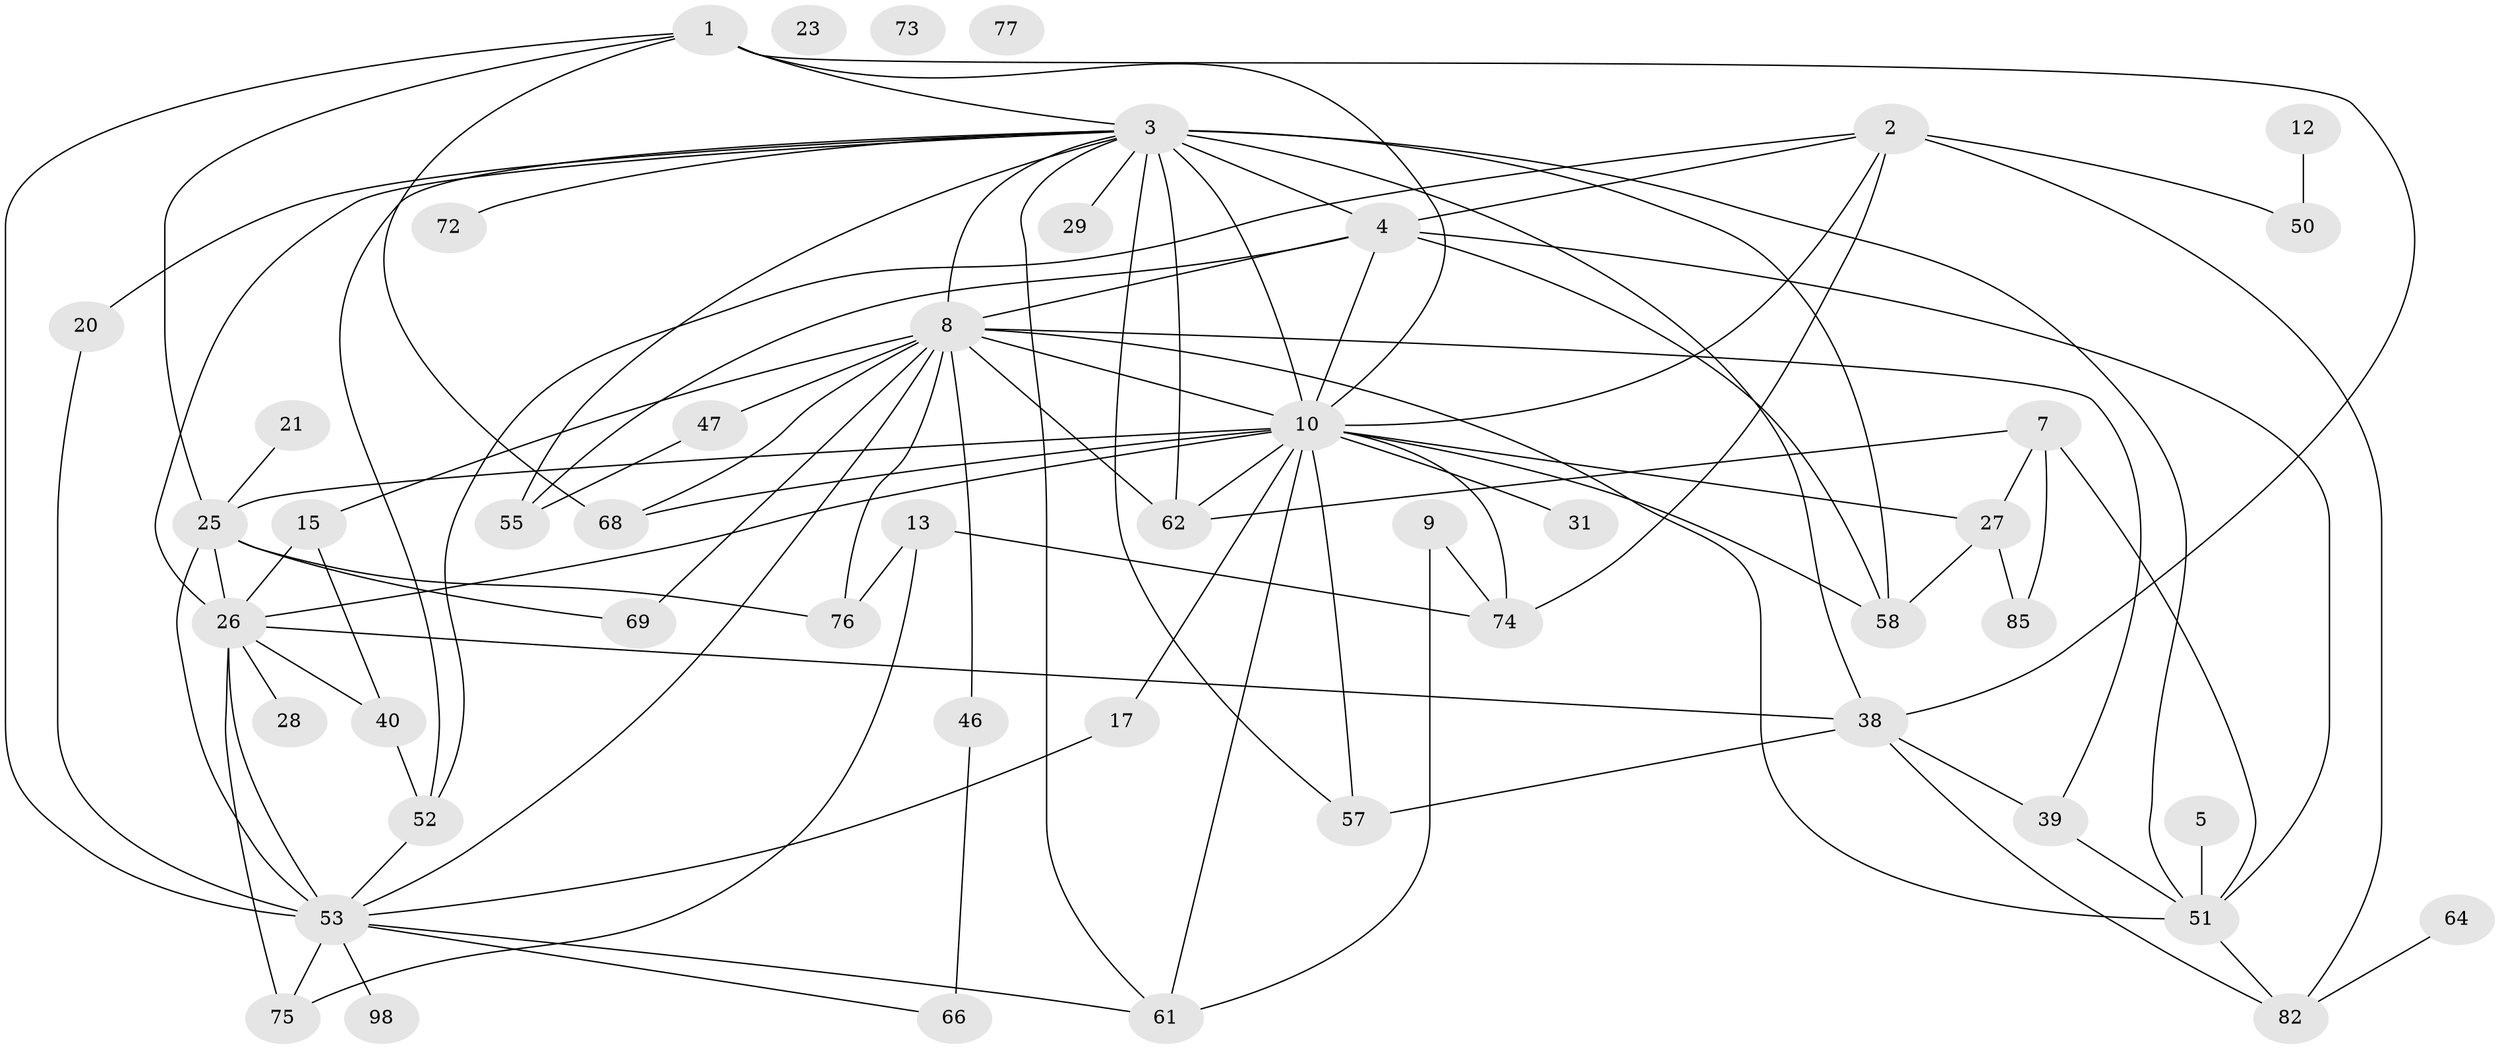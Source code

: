 // original degree distribution, {1: 0.15151515151515152, 3: 0.18181818181818182, 8: 0.020202020202020204, 4: 0.1919191919191919, 2: 0.2222222222222222, 6: 0.04040404040404041, 5: 0.1111111111111111, 0: 0.030303030303030304, 9: 0.010101010101010102, 7: 0.030303030303030304, 10: 0.010101010101010102}
// Generated by graph-tools (version 1.1) at 2025/12/03/09/25 04:12:55]
// undirected, 49 vertices, 95 edges
graph export_dot {
graph [start="1"]
  node [color=gray90,style=filled];
  1 [super="+22"];
  2 [super="+36"];
  3 [super="+99+34+60+37+32+43"];
  4 [super="+18+6+19"];
  5 [super="+59"];
  7 [super="+14"];
  8 [super="+11+83"];
  9 [super="+91"];
  10 [super="+49+30+65+48"];
  12;
  13;
  15 [super="+42+16"];
  17;
  20;
  21;
  23;
  25 [super="+86+67"];
  26 [super="+44+54+35"];
  27;
  28;
  29;
  31;
  38 [super="+63"];
  39 [super="+41"];
  40 [super="+84"];
  46 [super="+90+94"];
  47;
  50;
  51 [super="+78"];
  52 [super="+79"];
  53 [super="+71+70"];
  55;
  57;
  58 [super="+88"];
  61;
  62;
  64;
  66;
  68 [super="+87"];
  69;
  72;
  73;
  74;
  75;
  76;
  77;
  82;
  85;
  98;
  1 -- 38;
  1 -- 25;
  1 -- 68;
  1 -- 53;
  1 -- 10;
  1 -- 3;
  2 -- 50;
  2 -- 74;
  2 -- 82;
  2 -- 52;
  2 -- 10;
  2 -- 4;
  3 -- 10 [weight=6];
  3 -- 29;
  3 -- 38;
  3 -- 20;
  3 -- 55 [weight=2];
  3 -- 61;
  3 -- 62;
  3 -- 4;
  3 -- 26;
  3 -- 52;
  3 -- 51;
  3 -- 8 [weight=2];
  3 -- 58;
  3 -- 57 [weight=2];
  3 -- 72;
  4 -- 55;
  4 -- 10 [weight=3];
  4 -- 51;
  4 -- 58 [weight=2];
  4 -- 8;
  5 -- 51;
  7 -- 85;
  7 -- 62;
  7 -- 27;
  7 -- 51;
  8 -- 69;
  8 -- 68;
  8 -- 39;
  8 -- 76;
  8 -- 62;
  8 -- 46;
  8 -- 53;
  8 -- 51;
  8 -- 47;
  8 -- 10;
  8 -- 15;
  9 -- 74;
  9 -- 61;
  10 -- 57;
  10 -- 61;
  10 -- 31;
  10 -- 58;
  10 -- 74;
  10 -- 25;
  10 -- 26 [weight=2];
  10 -- 17;
  10 -- 68;
  10 -- 27;
  10 -- 62;
  12 -- 50;
  13 -- 74;
  13 -- 75;
  13 -- 76;
  15 -- 40;
  15 -- 26;
  17 -- 53;
  20 -- 53;
  21 -- 25;
  25 -- 69;
  25 -- 26 [weight=2];
  25 -- 76;
  25 -- 53;
  26 -- 53 [weight=2];
  26 -- 38;
  26 -- 40;
  26 -- 75;
  26 -- 28;
  27 -- 85;
  27 -- 58;
  38 -- 82;
  38 -- 57;
  38 -- 39;
  39 -- 51;
  40 -- 52;
  46 -- 66;
  47 -- 55;
  51 -- 82;
  52 -- 53;
  53 -- 61;
  53 -- 66;
  53 -- 75;
  53 -- 98;
  64 -- 82;
}
